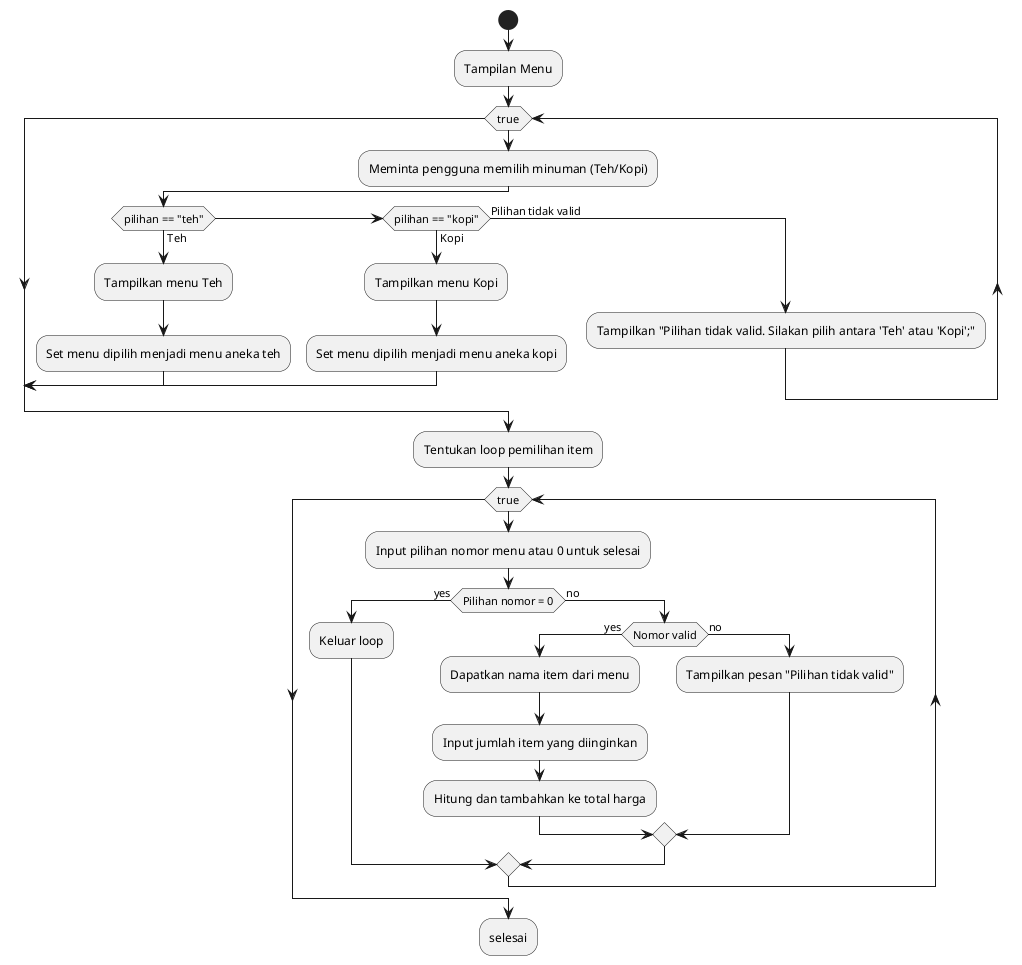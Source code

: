 @startuml nomor1
start
:Tampilan Menu;
while (true)
    :Meminta pengguna memilih minuman (Teh/Kopi);
    if (pilihan == "teh") then (Teh)
        :Tampilkan menu Teh;
        :Set menu dipilih menjadi menu aneka teh;
        break
    elseif (pilihan == "kopi") then (Kopi)
        :Tampilkan menu Kopi;
        :Set menu dipilih menjadi menu aneka kopi;
        break
    else (Pilihan tidak valid)
        :Tampilkan "Pilihan tidak valid. Silakan pilih antara 'Teh' atau 'Kopi';";
    endif
endwhile

:Tentukan loop pemilihan item;
while (true)
    :Input pilihan nomor menu atau 0 untuk selesai;
    if (Pilihan nomor = 0) then (yes)
        :Keluar loop;
    else (no)
        if (Nomor valid) then (yes)
            :Dapatkan nama item dari menu;
            :Input jumlah item yang diinginkan;
            :Hitung dan tambahkan ke total harga;
        else (no)
            :Tampilkan pesan "Pilihan tidak valid";
        endif
    endif
endwhile
:selesai;
@enduml
